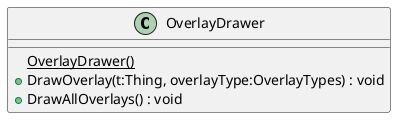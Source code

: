 @startuml
class OverlayDrawer {
    {static} OverlayDrawer()
    + DrawOverlay(t:Thing, overlayType:OverlayTypes) : void
    + DrawAllOverlays() : void
}
@enduml
